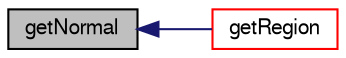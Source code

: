 digraph "getNormal"
{
  bgcolor="transparent";
  edge [fontname="FreeSans",fontsize="10",labelfontname="FreeSans",labelfontsize="10"];
  node [fontname="FreeSans",fontsize="10",shape=record];
  rankdir="LR";
  Node540 [label="getNormal",height=0.2,width=0.4,color="black", fillcolor="grey75", style="filled", fontcolor="black"];
  Node540 -> Node541 [dir="back",color="midnightblue",fontsize="10",style="solid",fontname="FreeSans"];
  Node541 [label="getRegion",height=0.2,width=0.4,color="red",URL="$a25254.html#a293529d2b9916fb913c2b1bf66ba1a6e",tooltip="From a set of points and indices get the region. "];
}
